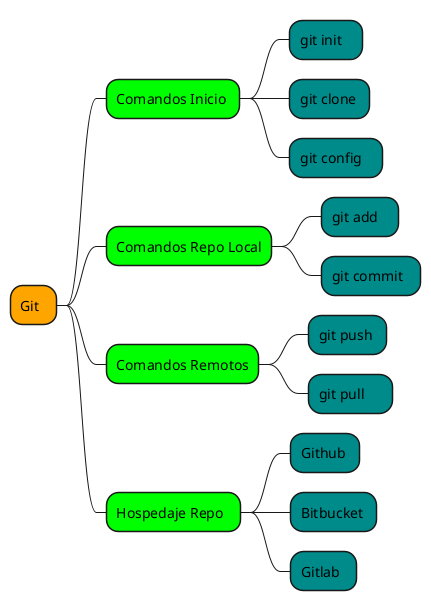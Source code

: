 @startmindmap 
*[#Orange] Git  
**[#Lime] Comandos Inicio 
***[#DarkCyan] git init   
***[#DarkCyan] git clone 
***[#DarkCyan] git config   
**[#Lime] Comandos Repo Local
***[#DarkCyan] git add   
***[#DarkCyan] git commit  
**[#Lime] Comandos Remotos
***[#DarkCyan] git push 
***[#DarkCyan] git pull     
**[#Lime] Hospedaje Repo  
***[#DarkCyan] Github 
***[#DarkCyan] Bitbucket 
***[#DarkCyan] Gitlab  
@endmindmap 